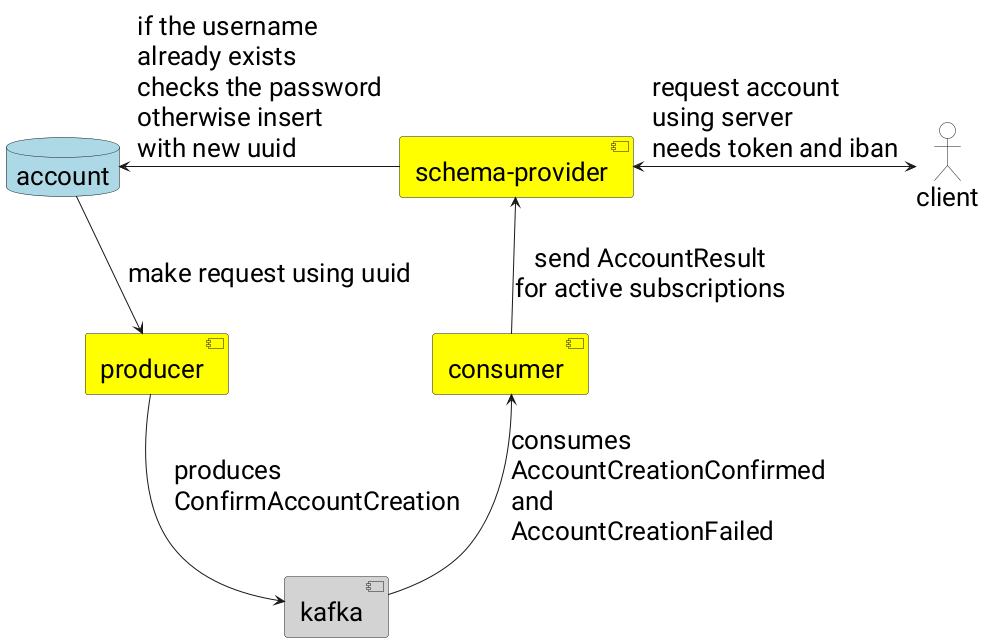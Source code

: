 @startuml
skinparam shadowing false
skinparam defaultFontName Roboto
skinparam defaultFontSize 26

component producer as p #Yellow
component consumer as c #Yellow
database account as ac #LightBlue
actor client as cl #White
component "schema-provider" as sp #Yellow
component "kafka" as kc #LightGrey

ac --> p :make request using uuid
c <-- kc :consumes\lAccountCreationConfirmed\nand\nAccountCreationFailed
cl <-left-> sp :request account\lusing server\nneeds token and iban
ac <- sp :if the username\lalready exists\nchecks the password\notherwise insert\nwith new uuid
p --> kc :produces\lConfirmAccountCreation
sp <-- c :send AccountResult\nfor active subscriptions

@enduml